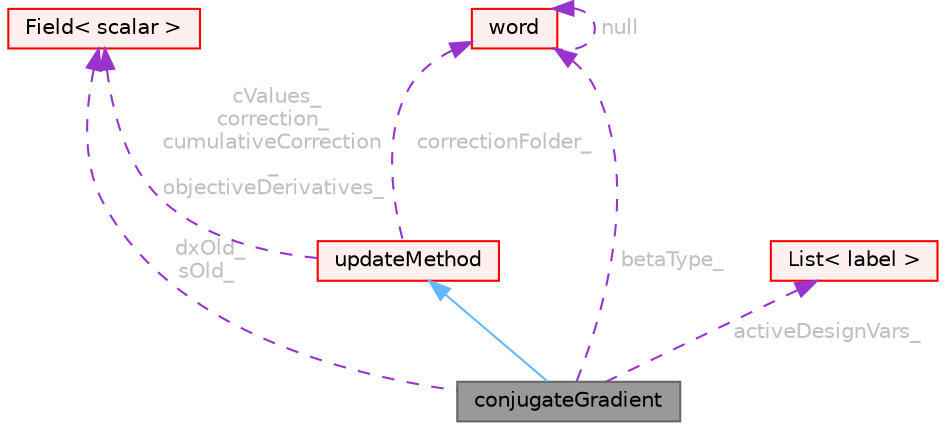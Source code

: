 digraph "conjugateGradient"
{
 // LATEX_PDF_SIZE
  bgcolor="transparent";
  edge [fontname=Helvetica,fontsize=10,labelfontname=Helvetica,labelfontsize=10];
  node [fontname=Helvetica,fontsize=10,shape=box,height=0.2,width=0.4];
  Node1 [id="Node000001",label="conjugateGradient",height=0.2,width=0.4,color="gray40", fillcolor="grey60", style="filled", fontcolor="black",tooltip="The Conjugate Gradient formula."];
  Node2 -> Node1 [id="edge1_Node000001_Node000002",dir="back",color="steelblue1",style="solid",tooltip=" "];
  Node2 [id="Node000002",label="updateMethod",height=0.2,width=0.4,color="red", fillcolor="#FFF0F0", style="filled",URL="$classFoam_1_1updateMethod.html",tooltip="Abstract base class for optimisation methods."];
  Node55 -> Node2 [id="edge2_Node000002_Node000055",dir="back",color="darkorchid3",style="dashed",tooltip=" ",label=" cValues_\ncorrection_\ncumulativeCorrection\l_\nobjectiveDerivatives_",fontcolor="grey" ];
  Node55 [id="Node000055",label="Field\< scalar \>",height=0.2,width=0.4,color="red", fillcolor="#FFF0F0", style="filled",URL="$classFoam_1_1Field.html",tooltip=" "];
  Node15 -> Node2 [id="edge3_Node000002_Node000015",dir="back",color="darkorchid3",style="dashed",tooltip=" ",label=" correctionFolder_",fontcolor="grey" ];
  Node15 [id="Node000015",label="word",height=0.2,width=0.4,color="red", fillcolor="#FFF0F0", style="filled",URL="$classFoam_1_1word.html",tooltip="A class for handling words, derived from Foam::string."];
  Node15 -> Node15 [id="edge4_Node000015_Node000015",dir="back",color="darkorchid3",style="dashed",tooltip=" ",label=" null",fontcolor="grey" ];
  Node61 -> Node1 [id="edge5_Node000001_Node000061",dir="back",color="darkorchid3",style="dashed",tooltip=" ",label=" activeDesignVars_",fontcolor="grey" ];
  Node61 [id="Node000061",label="List\< label \>",height=0.2,width=0.4,color="red", fillcolor="#FFF0F0", style="filled",URL="$classFoam_1_1List.html",tooltip=" "];
  Node55 -> Node1 [id="edge6_Node000001_Node000055",dir="back",color="darkorchid3",style="dashed",tooltip=" ",label=" dxOld_\nsOld_",fontcolor="grey" ];
  Node15 -> Node1 [id="edge7_Node000001_Node000015",dir="back",color="darkorchid3",style="dashed",tooltip=" ",label=" betaType_",fontcolor="grey" ];
}
